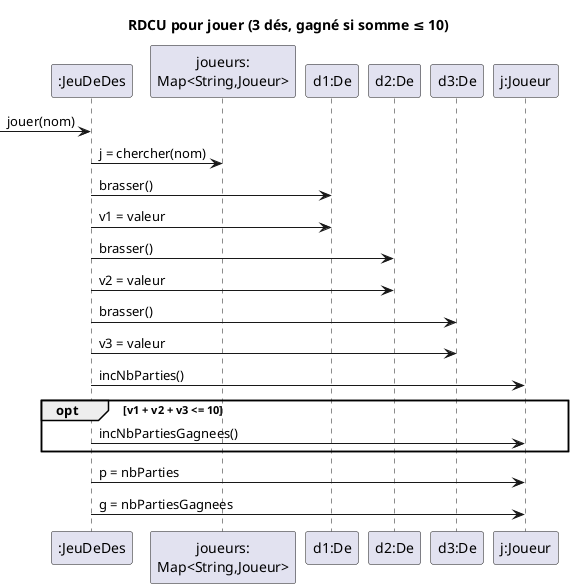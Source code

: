 @startuml
title RDCU pour jouer (3 dés, gagné si somme ≤ 10)

participant ":JeuDeDes" as c
participant "joueurs:\nMap<String,Joueur>" as jm
participant "d1:De" as d1
participant "d2:De" as d2
participant "d3:De" as d3
participant "j:Joueur" as j

->c : jouer(nom)
c->jm : j = chercher(nom)
c->d1 : brasser()
c->d1 : v1 = valeur
c->d2 : brasser()
c->d2 : v2 = valeur
c->d3 : brasser()
c->d3 : v3 = valeur
c->j : incNbParties()
opt v1 + v2 + v3 <= 10
  c->j : incNbPartiesGagnees()
end opt
c->j : p = nbParties
c->j : g = nbPartiesGagnees
@enduml
